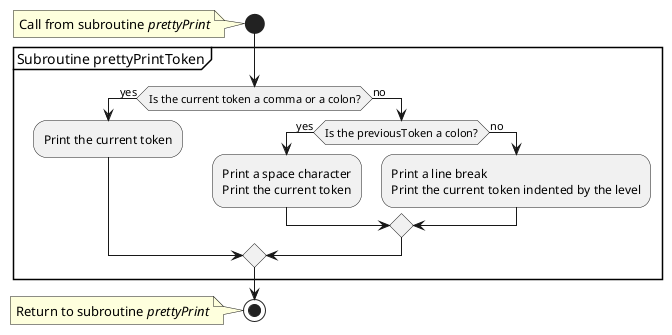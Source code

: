 @startuml
'https://plantuml.com/activity-diagram-beta

start
note: Call from subroutine //prettyPrint//

group Subroutine prettyPrintToken
  if (Is the current token a comma or a colon?) is (yes) then
    :Print the current token;
  else (no)
    if (Is the previousToken a colon?) is (yes) then
      :Print a space character
      Print the current token;
    else (no)
      :Print a line break
      Print the current token indented by the level;
    endif
  endif
end group

stop
note: Return to subroutine //prettyPrint//

@enduml
